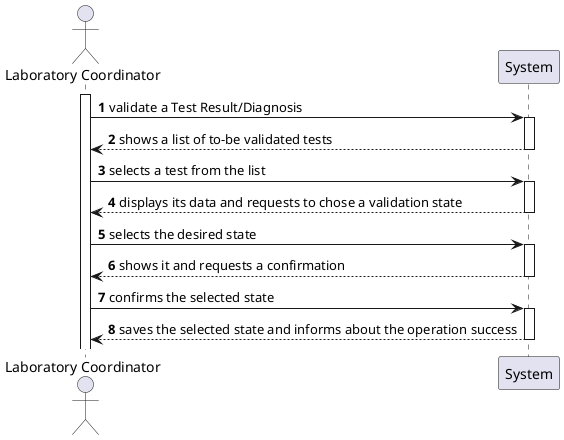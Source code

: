 @startuml
'https://plantuml.com/sequence-diagram

autonumber

actor "Laboratory Coordinator" as labC
activate labC

labC -> System ++: validate a Test Result/Diagnosis
System --> labC --: shows a list of to-be validated tests
labC -> System ++: selects a test from the list
System -->  labC --: displays its data and requests to chose a validation state
labC ->  System ++: selects the desired state
System --> labC --: shows it and requests a confirmation
labC -> System ++: confirms the selected state
System --> labC --: saves the selected state and informs about the operation success

@enduml